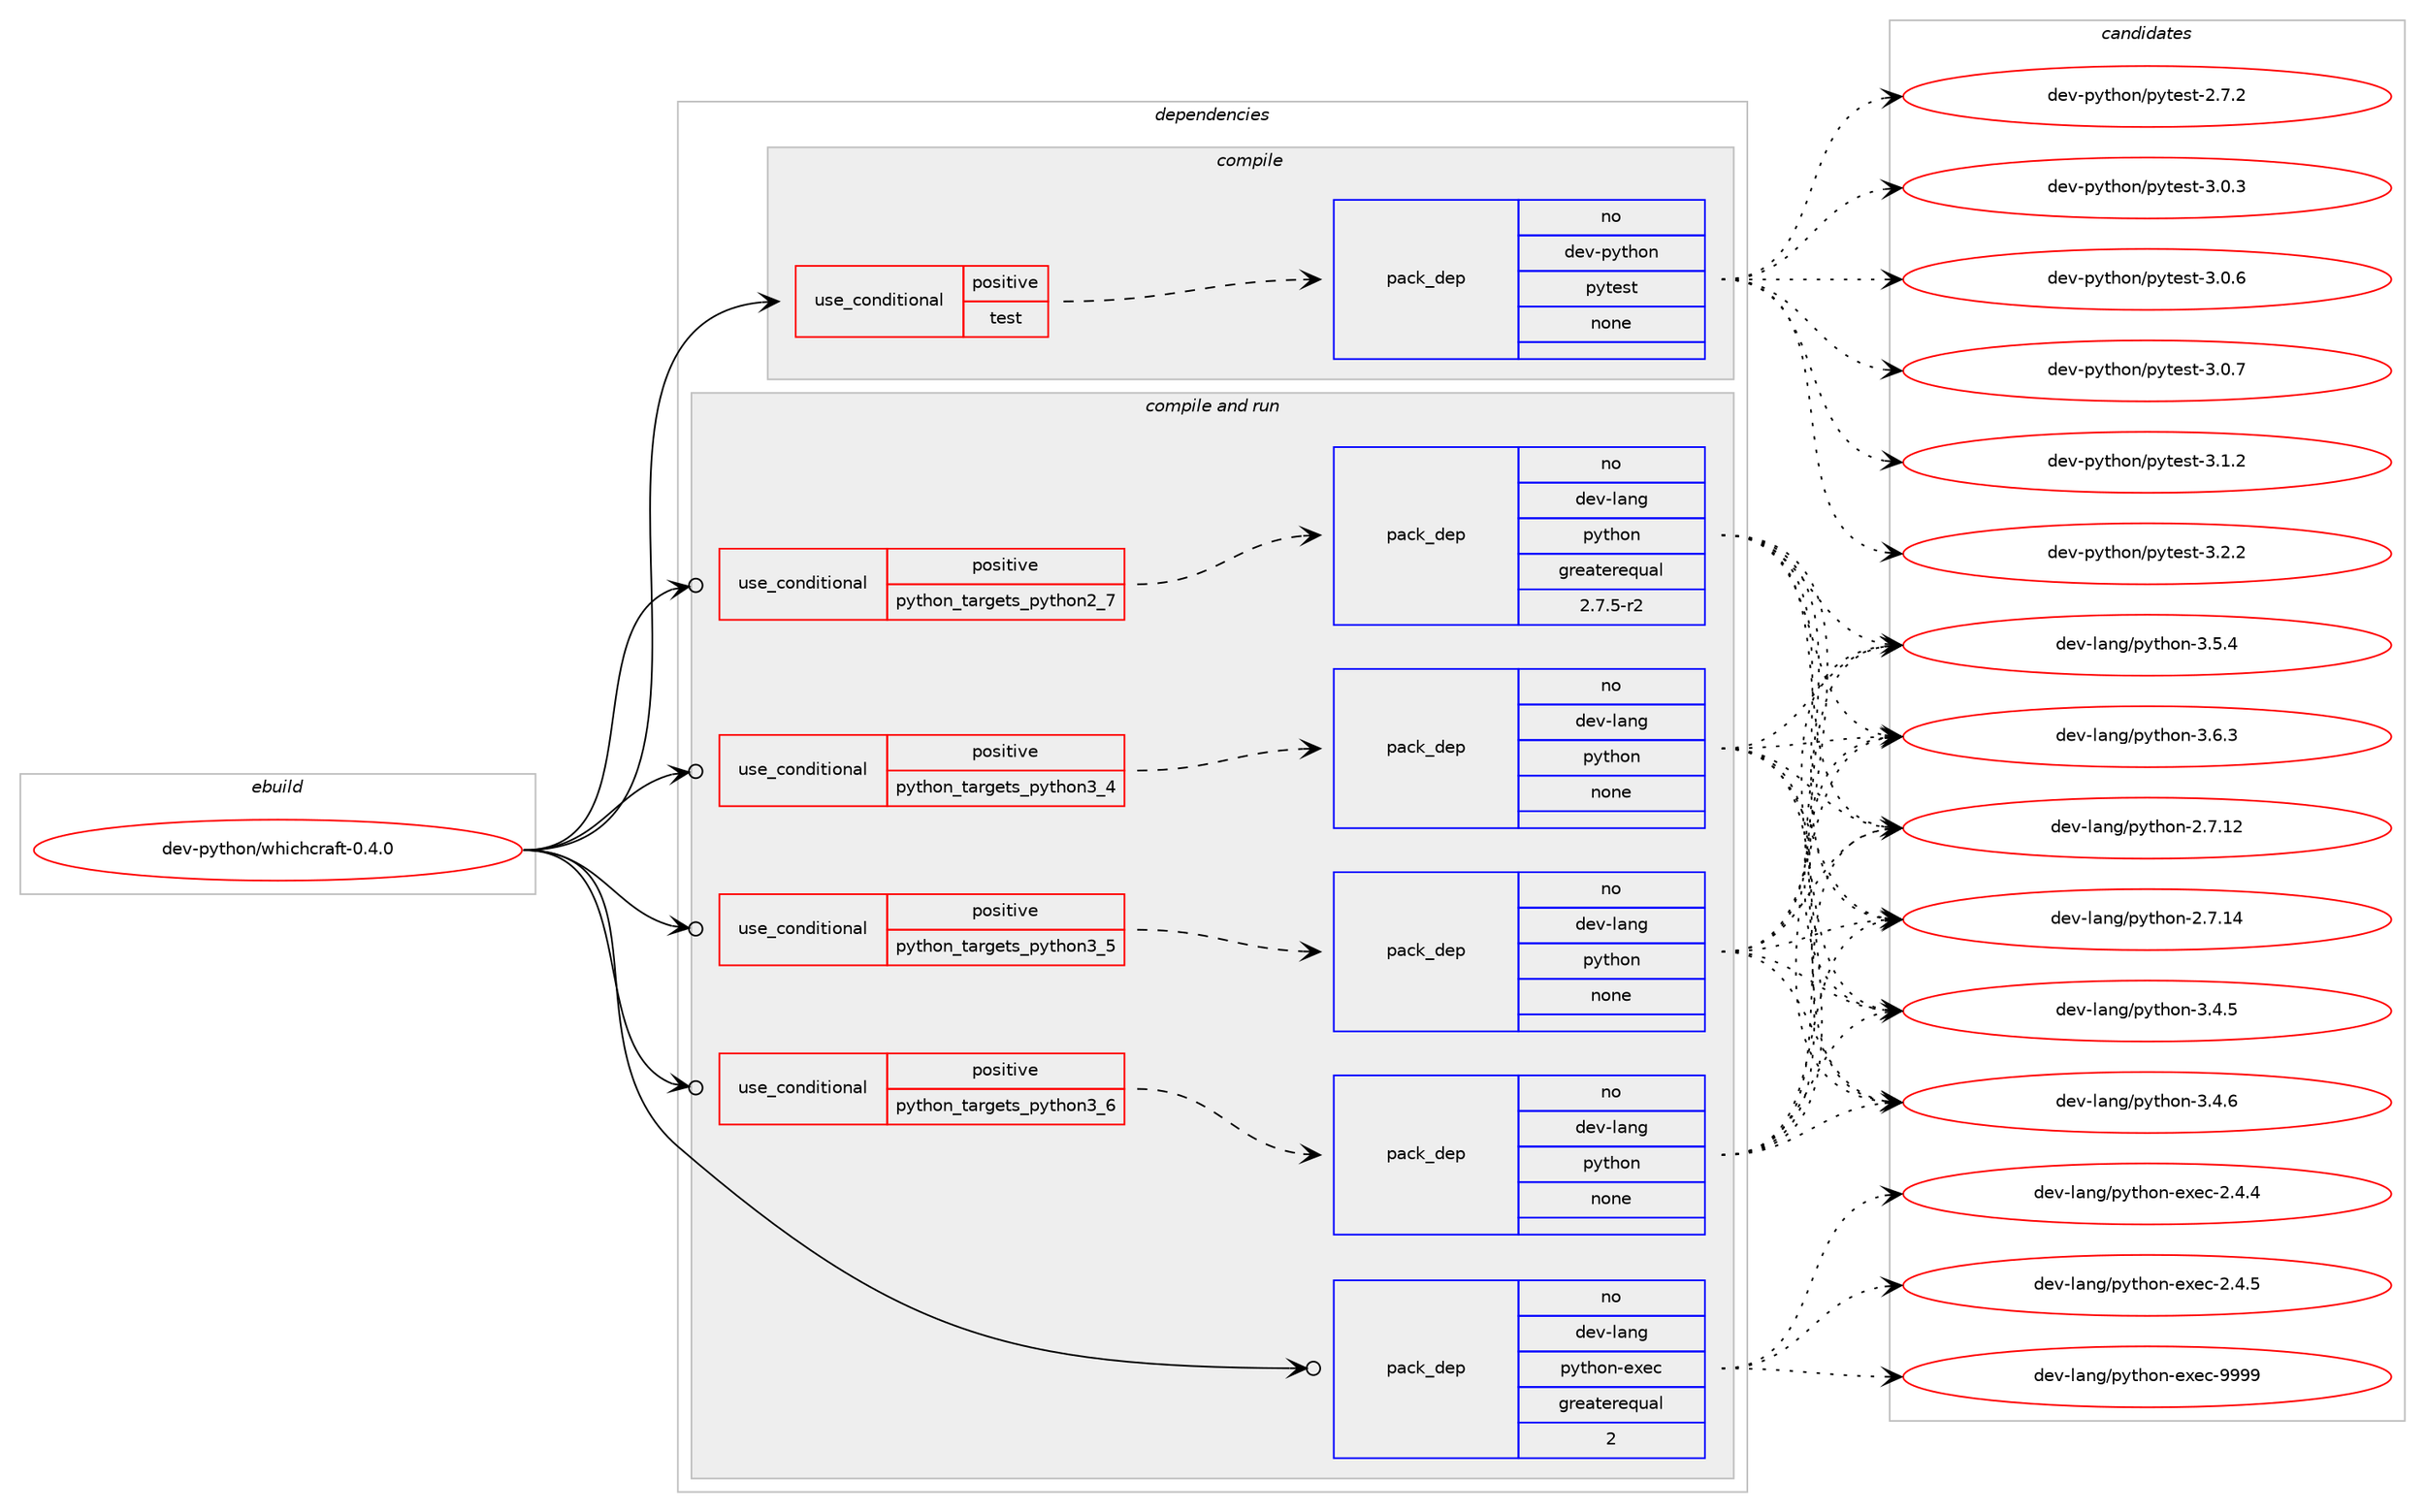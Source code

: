 digraph prolog {

# *************
# Graph options
# *************

newrank=true;
concentrate=true;
compound=true;
graph [rankdir=LR,fontname=Helvetica,fontsize=10,ranksep=1.5];#, ranksep=2.5, nodesep=0.2];
edge  [arrowhead=vee];
node  [fontname=Helvetica,fontsize=10];

# **********
# The ebuild
# **********

subgraph cluster_leftcol {
color=gray;
rank=same;
label=<<i>ebuild</i>>;
id [label="dev-python/whichcraft-0.4.0", color=red, width=4, href="../dev-python/whichcraft-0.4.0.svg"];
}

# ****************
# The dependencies
# ****************

subgraph cluster_midcol {
color=gray;
label=<<i>dependencies</i>>;
subgraph cluster_compile {
fillcolor="#eeeeee";
style=filled;
label=<<i>compile</i>>;
subgraph cond43732 {
dependency193757 [label=<<TABLE BORDER="0" CELLBORDER="1" CELLSPACING="0" CELLPADDING="4"><TR><TD ROWSPAN="3" CELLPADDING="10">use_conditional</TD></TR><TR><TD>positive</TD></TR><TR><TD>test</TD></TR></TABLE>>, shape=none, color=red];
subgraph pack146063 {
dependency193758 [label=<<TABLE BORDER="0" CELLBORDER="1" CELLSPACING="0" CELLPADDING="4" WIDTH="220"><TR><TD ROWSPAN="6" CELLPADDING="30">pack_dep</TD></TR><TR><TD WIDTH="110">no</TD></TR><TR><TD>dev-python</TD></TR><TR><TD>pytest</TD></TR><TR><TD>none</TD></TR><TR><TD></TD></TR></TABLE>>, shape=none, color=blue];
}
dependency193757:e -> dependency193758:w [weight=20,style="dashed",arrowhead="vee"];
}
id:e -> dependency193757:w [weight=20,style="solid",arrowhead="vee"];
}
subgraph cluster_compileandrun {
fillcolor="#eeeeee";
style=filled;
label=<<i>compile and run</i>>;
subgraph cond43733 {
dependency193759 [label=<<TABLE BORDER="0" CELLBORDER="1" CELLSPACING="0" CELLPADDING="4"><TR><TD ROWSPAN="3" CELLPADDING="10">use_conditional</TD></TR><TR><TD>positive</TD></TR><TR><TD>python_targets_python2_7</TD></TR></TABLE>>, shape=none, color=red];
subgraph pack146064 {
dependency193760 [label=<<TABLE BORDER="0" CELLBORDER="1" CELLSPACING="0" CELLPADDING="4" WIDTH="220"><TR><TD ROWSPAN="6" CELLPADDING="30">pack_dep</TD></TR><TR><TD WIDTH="110">no</TD></TR><TR><TD>dev-lang</TD></TR><TR><TD>python</TD></TR><TR><TD>greaterequal</TD></TR><TR><TD>2.7.5-r2</TD></TR></TABLE>>, shape=none, color=blue];
}
dependency193759:e -> dependency193760:w [weight=20,style="dashed",arrowhead="vee"];
}
id:e -> dependency193759:w [weight=20,style="solid",arrowhead="odotvee"];
subgraph cond43734 {
dependency193761 [label=<<TABLE BORDER="0" CELLBORDER="1" CELLSPACING="0" CELLPADDING="4"><TR><TD ROWSPAN="3" CELLPADDING="10">use_conditional</TD></TR><TR><TD>positive</TD></TR><TR><TD>python_targets_python3_4</TD></TR></TABLE>>, shape=none, color=red];
subgraph pack146065 {
dependency193762 [label=<<TABLE BORDER="0" CELLBORDER="1" CELLSPACING="0" CELLPADDING="4" WIDTH="220"><TR><TD ROWSPAN="6" CELLPADDING="30">pack_dep</TD></TR><TR><TD WIDTH="110">no</TD></TR><TR><TD>dev-lang</TD></TR><TR><TD>python</TD></TR><TR><TD>none</TD></TR><TR><TD></TD></TR></TABLE>>, shape=none, color=blue];
}
dependency193761:e -> dependency193762:w [weight=20,style="dashed",arrowhead="vee"];
}
id:e -> dependency193761:w [weight=20,style="solid",arrowhead="odotvee"];
subgraph cond43735 {
dependency193763 [label=<<TABLE BORDER="0" CELLBORDER="1" CELLSPACING="0" CELLPADDING="4"><TR><TD ROWSPAN="3" CELLPADDING="10">use_conditional</TD></TR><TR><TD>positive</TD></TR><TR><TD>python_targets_python3_5</TD></TR></TABLE>>, shape=none, color=red];
subgraph pack146066 {
dependency193764 [label=<<TABLE BORDER="0" CELLBORDER="1" CELLSPACING="0" CELLPADDING="4" WIDTH="220"><TR><TD ROWSPAN="6" CELLPADDING="30">pack_dep</TD></TR><TR><TD WIDTH="110">no</TD></TR><TR><TD>dev-lang</TD></TR><TR><TD>python</TD></TR><TR><TD>none</TD></TR><TR><TD></TD></TR></TABLE>>, shape=none, color=blue];
}
dependency193763:e -> dependency193764:w [weight=20,style="dashed",arrowhead="vee"];
}
id:e -> dependency193763:w [weight=20,style="solid",arrowhead="odotvee"];
subgraph cond43736 {
dependency193765 [label=<<TABLE BORDER="0" CELLBORDER="1" CELLSPACING="0" CELLPADDING="4"><TR><TD ROWSPAN="3" CELLPADDING="10">use_conditional</TD></TR><TR><TD>positive</TD></TR><TR><TD>python_targets_python3_6</TD></TR></TABLE>>, shape=none, color=red];
subgraph pack146067 {
dependency193766 [label=<<TABLE BORDER="0" CELLBORDER="1" CELLSPACING="0" CELLPADDING="4" WIDTH="220"><TR><TD ROWSPAN="6" CELLPADDING="30">pack_dep</TD></TR><TR><TD WIDTH="110">no</TD></TR><TR><TD>dev-lang</TD></TR><TR><TD>python</TD></TR><TR><TD>none</TD></TR><TR><TD></TD></TR></TABLE>>, shape=none, color=blue];
}
dependency193765:e -> dependency193766:w [weight=20,style="dashed",arrowhead="vee"];
}
id:e -> dependency193765:w [weight=20,style="solid",arrowhead="odotvee"];
subgraph pack146068 {
dependency193767 [label=<<TABLE BORDER="0" CELLBORDER="1" CELLSPACING="0" CELLPADDING="4" WIDTH="220"><TR><TD ROWSPAN="6" CELLPADDING="30">pack_dep</TD></TR><TR><TD WIDTH="110">no</TD></TR><TR><TD>dev-lang</TD></TR><TR><TD>python-exec</TD></TR><TR><TD>greaterequal</TD></TR><TR><TD>2</TD></TR></TABLE>>, shape=none, color=blue];
}
id:e -> dependency193767:w [weight=20,style="solid",arrowhead="odotvee"];
}
subgraph cluster_run {
fillcolor="#eeeeee";
style=filled;
label=<<i>run</i>>;
}
}

# **************
# The candidates
# **************

subgraph cluster_choices {
rank=same;
color=gray;
label=<<i>candidates</i>>;

subgraph choice146063 {
color=black;
nodesep=1;
choice1001011184511212111610411111047112121116101115116455046554650 [label="dev-python/pytest-2.7.2", color=red, width=4,href="../dev-python/pytest-2.7.2.svg"];
choice1001011184511212111610411111047112121116101115116455146484651 [label="dev-python/pytest-3.0.3", color=red, width=4,href="../dev-python/pytest-3.0.3.svg"];
choice1001011184511212111610411111047112121116101115116455146484654 [label="dev-python/pytest-3.0.6", color=red, width=4,href="../dev-python/pytest-3.0.6.svg"];
choice1001011184511212111610411111047112121116101115116455146484655 [label="dev-python/pytest-3.0.7", color=red, width=4,href="../dev-python/pytest-3.0.7.svg"];
choice1001011184511212111610411111047112121116101115116455146494650 [label="dev-python/pytest-3.1.2", color=red, width=4,href="../dev-python/pytest-3.1.2.svg"];
choice1001011184511212111610411111047112121116101115116455146504650 [label="dev-python/pytest-3.2.2", color=red, width=4,href="../dev-python/pytest-3.2.2.svg"];
dependency193758:e -> choice1001011184511212111610411111047112121116101115116455046554650:w [style=dotted,weight="100"];
dependency193758:e -> choice1001011184511212111610411111047112121116101115116455146484651:w [style=dotted,weight="100"];
dependency193758:e -> choice1001011184511212111610411111047112121116101115116455146484654:w [style=dotted,weight="100"];
dependency193758:e -> choice1001011184511212111610411111047112121116101115116455146484655:w [style=dotted,weight="100"];
dependency193758:e -> choice1001011184511212111610411111047112121116101115116455146494650:w [style=dotted,weight="100"];
dependency193758:e -> choice1001011184511212111610411111047112121116101115116455146504650:w [style=dotted,weight="100"];
}
subgraph choice146064 {
color=black;
nodesep=1;
choice10010111845108971101034711212111610411111045504655464950 [label="dev-lang/python-2.7.12", color=red, width=4,href="../dev-lang/python-2.7.12.svg"];
choice10010111845108971101034711212111610411111045504655464952 [label="dev-lang/python-2.7.14", color=red, width=4,href="../dev-lang/python-2.7.14.svg"];
choice100101118451089711010347112121116104111110455146524653 [label="dev-lang/python-3.4.5", color=red, width=4,href="../dev-lang/python-3.4.5.svg"];
choice100101118451089711010347112121116104111110455146524654 [label="dev-lang/python-3.4.6", color=red, width=4,href="../dev-lang/python-3.4.6.svg"];
choice100101118451089711010347112121116104111110455146534652 [label="dev-lang/python-3.5.4", color=red, width=4,href="../dev-lang/python-3.5.4.svg"];
choice100101118451089711010347112121116104111110455146544651 [label="dev-lang/python-3.6.3", color=red, width=4,href="../dev-lang/python-3.6.3.svg"];
dependency193760:e -> choice10010111845108971101034711212111610411111045504655464950:w [style=dotted,weight="100"];
dependency193760:e -> choice10010111845108971101034711212111610411111045504655464952:w [style=dotted,weight="100"];
dependency193760:e -> choice100101118451089711010347112121116104111110455146524653:w [style=dotted,weight="100"];
dependency193760:e -> choice100101118451089711010347112121116104111110455146524654:w [style=dotted,weight="100"];
dependency193760:e -> choice100101118451089711010347112121116104111110455146534652:w [style=dotted,weight="100"];
dependency193760:e -> choice100101118451089711010347112121116104111110455146544651:w [style=dotted,weight="100"];
}
subgraph choice146065 {
color=black;
nodesep=1;
choice10010111845108971101034711212111610411111045504655464950 [label="dev-lang/python-2.7.12", color=red, width=4,href="../dev-lang/python-2.7.12.svg"];
choice10010111845108971101034711212111610411111045504655464952 [label="dev-lang/python-2.7.14", color=red, width=4,href="../dev-lang/python-2.7.14.svg"];
choice100101118451089711010347112121116104111110455146524653 [label="dev-lang/python-3.4.5", color=red, width=4,href="../dev-lang/python-3.4.5.svg"];
choice100101118451089711010347112121116104111110455146524654 [label="dev-lang/python-3.4.6", color=red, width=4,href="../dev-lang/python-3.4.6.svg"];
choice100101118451089711010347112121116104111110455146534652 [label="dev-lang/python-3.5.4", color=red, width=4,href="../dev-lang/python-3.5.4.svg"];
choice100101118451089711010347112121116104111110455146544651 [label="dev-lang/python-3.6.3", color=red, width=4,href="../dev-lang/python-3.6.3.svg"];
dependency193762:e -> choice10010111845108971101034711212111610411111045504655464950:w [style=dotted,weight="100"];
dependency193762:e -> choice10010111845108971101034711212111610411111045504655464952:w [style=dotted,weight="100"];
dependency193762:e -> choice100101118451089711010347112121116104111110455146524653:w [style=dotted,weight="100"];
dependency193762:e -> choice100101118451089711010347112121116104111110455146524654:w [style=dotted,weight="100"];
dependency193762:e -> choice100101118451089711010347112121116104111110455146534652:w [style=dotted,weight="100"];
dependency193762:e -> choice100101118451089711010347112121116104111110455146544651:w [style=dotted,weight="100"];
}
subgraph choice146066 {
color=black;
nodesep=1;
choice10010111845108971101034711212111610411111045504655464950 [label="dev-lang/python-2.7.12", color=red, width=4,href="../dev-lang/python-2.7.12.svg"];
choice10010111845108971101034711212111610411111045504655464952 [label="dev-lang/python-2.7.14", color=red, width=4,href="../dev-lang/python-2.7.14.svg"];
choice100101118451089711010347112121116104111110455146524653 [label="dev-lang/python-3.4.5", color=red, width=4,href="../dev-lang/python-3.4.5.svg"];
choice100101118451089711010347112121116104111110455146524654 [label="dev-lang/python-3.4.6", color=red, width=4,href="../dev-lang/python-3.4.6.svg"];
choice100101118451089711010347112121116104111110455146534652 [label="dev-lang/python-3.5.4", color=red, width=4,href="../dev-lang/python-3.5.4.svg"];
choice100101118451089711010347112121116104111110455146544651 [label="dev-lang/python-3.6.3", color=red, width=4,href="../dev-lang/python-3.6.3.svg"];
dependency193764:e -> choice10010111845108971101034711212111610411111045504655464950:w [style=dotted,weight="100"];
dependency193764:e -> choice10010111845108971101034711212111610411111045504655464952:w [style=dotted,weight="100"];
dependency193764:e -> choice100101118451089711010347112121116104111110455146524653:w [style=dotted,weight="100"];
dependency193764:e -> choice100101118451089711010347112121116104111110455146524654:w [style=dotted,weight="100"];
dependency193764:e -> choice100101118451089711010347112121116104111110455146534652:w [style=dotted,weight="100"];
dependency193764:e -> choice100101118451089711010347112121116104111110455146544651:w [style=dotted,weight="100"];
}
subgraph choice146067 {
color=black;
nodesep=1;
choice10010111845108971101034711212111610411111045504655464950 [label="dev-lang/python-2.7.12", color=red, width=4,href="../dev-lang/python-2.7.12.svg"];
choice10010111845108971101034711212111610411111045504655464952 [label="dev-lang/python-2.7.14", color=red, width=4,href="../dev-lang/python-2.7.14.svg"];
choice100101118451089711010347112121116104111110455146524653 [label="dev-lang/python-3.4.5", color=red, width=4,href="../dev-lang/python-3.4.5.svg"];
choice100101118451089711010347112121116104111110455146524654 [label="dev-lang/python-3.4.6", color=red, width=4,href="../dev-lang/python-3.4.6.svg"];
choice100101118451089711010347112121116104111110455146534652 [label="dev-lang/python-3.5.4", color=red, width=4,href="../dev-lang/python-3.5.4.svg"];
choice100101118451089711010347112121116104111110455146544651 [label="dev-lang/python-3.6.3", color=red, width=4,href="../dev-lang/python-3.6.3.svg"];
dependency193766:e -> choice10010111845108971101034711212111610411111045504655464950:w [style=dotted,weight="100"];
dependency193766:e -> choice10010111845108971101034711212111610411111045504655464952:w [style=dotted,weight="100"];
dependency193766:e -> choice100101118451089711010347112121116104111110455146524653:w [style=dotted,weight="100"];
dependency193766:e -> choice100101118451089711010347112121116104111110455146524654:w [style=dotted,weight="100"];
dependency193766:e -> choice100101118451089711010347112121116104111110455146534652:w [style=dotted,weight="100"];
dependency193766:e -> choice100101118451089711010347112121116104111110455146544651:w [style=dotted,weight="100"];
}
subgraph choice146068 {
color=black;
nodesep=1;
choice1001011184510897110103471121211161041111104510112010199455046524652 [label="dev-lang/python-exec-2.4.4", color=red, width=4,href="../dev-lang/python-exec-2.4.4.svg"];
choice1001011184510897110103471121211161041111104510112010199455046524653 [label="dev-lang/python-exec-2.4.5", color=red, width=4,href="../dev-lang/python-exec-2.4.5.svg"];
choice10010111845108971101034711212111610411111045101120101994557575757 [label="dev-lang/python-exec-9999", color=red, width=4,href="../dev-lang/python-exec-9999.svg"];
dependency193767:e -> choice1001011184510897110103471121211161041111104510112010199455046524652:w [style=dotted,weight="100"];
dependency193767:e -> choice1001011184510897110103471121211161041111104510112010199455046524653:w [style=dotted,weight="100"];
dependency193767:e -> choice10010111845108971101034711212111610411111045101120101994557575757:w [style=dotted,weight="100"];
}
}

}
